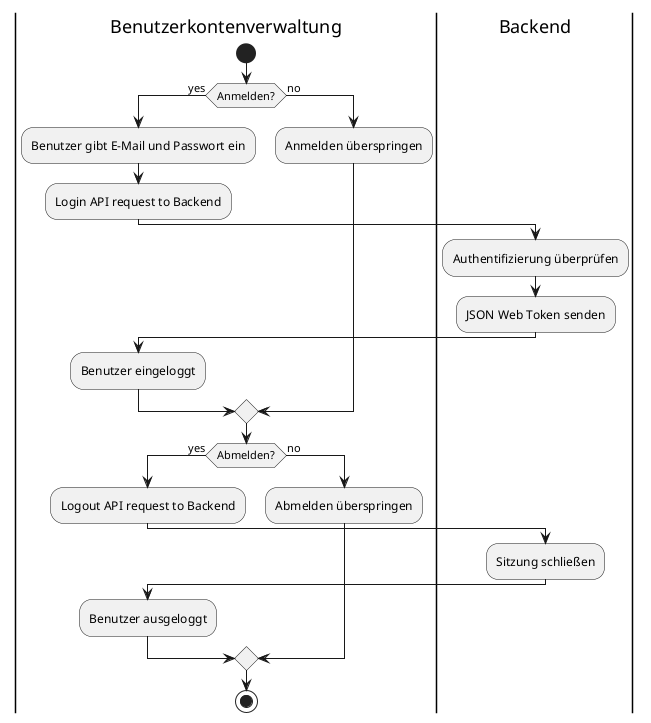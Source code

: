 @startuml
| Benutzerkontenverwaltung |
start
if (Anmelden?) then (yes)
  :Benutzer gibt E-Mail und Passwort ein;
  :Login API request to Backend;
  | Backend |
  :Authentifizierung überprüfen;
  :JSON Web Token senden;
  | Benutzerkontenverwaltung |
  :Benutzer eingeloggt;
else (no)
  :Anmelden überspringen;
endif

if (Abmelden?) then (yes)
  :Logout API request to Backend;
  | Backend |
  :Sitzung schließen;
  | Benutzerkontenverwaltung |
  :Benutzer ausgeloggt;
else (no)
  :Abmelden überspringen;
endif
stop
@enduml

